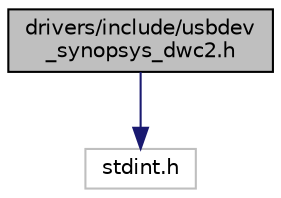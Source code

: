 digraph "drivers/include/usbdev_synopsys_dwc2.h"
{
 // LATEX_PDF_SIZE
  edge [fontname="Helvetica",fontsize="10",labelfontname="Helvetica",labelfontsize="10"];
  node [fontname="Helvetica",fontsize="10",shape=record];
  Node1 [label="drivers/include/usbdev\l_synopsys_dwc2.h",height=0.2,width=0.4,color="black", fillcolor="grey75", style="filled", fontcolor="black",tooltip="Low level USB FS/HS driver definitions for MCUs with Synopsys DWC2 IP core."];
  Node1 -> Node2 [color="midnightblue",fontsize="10",style="solid",fontname="Helvetica"];
  Node2 [label="stdint.h",height=0.2,width=0.4,color="grey75", fillcolor="white", style="filled",tooltip=" "];
}
